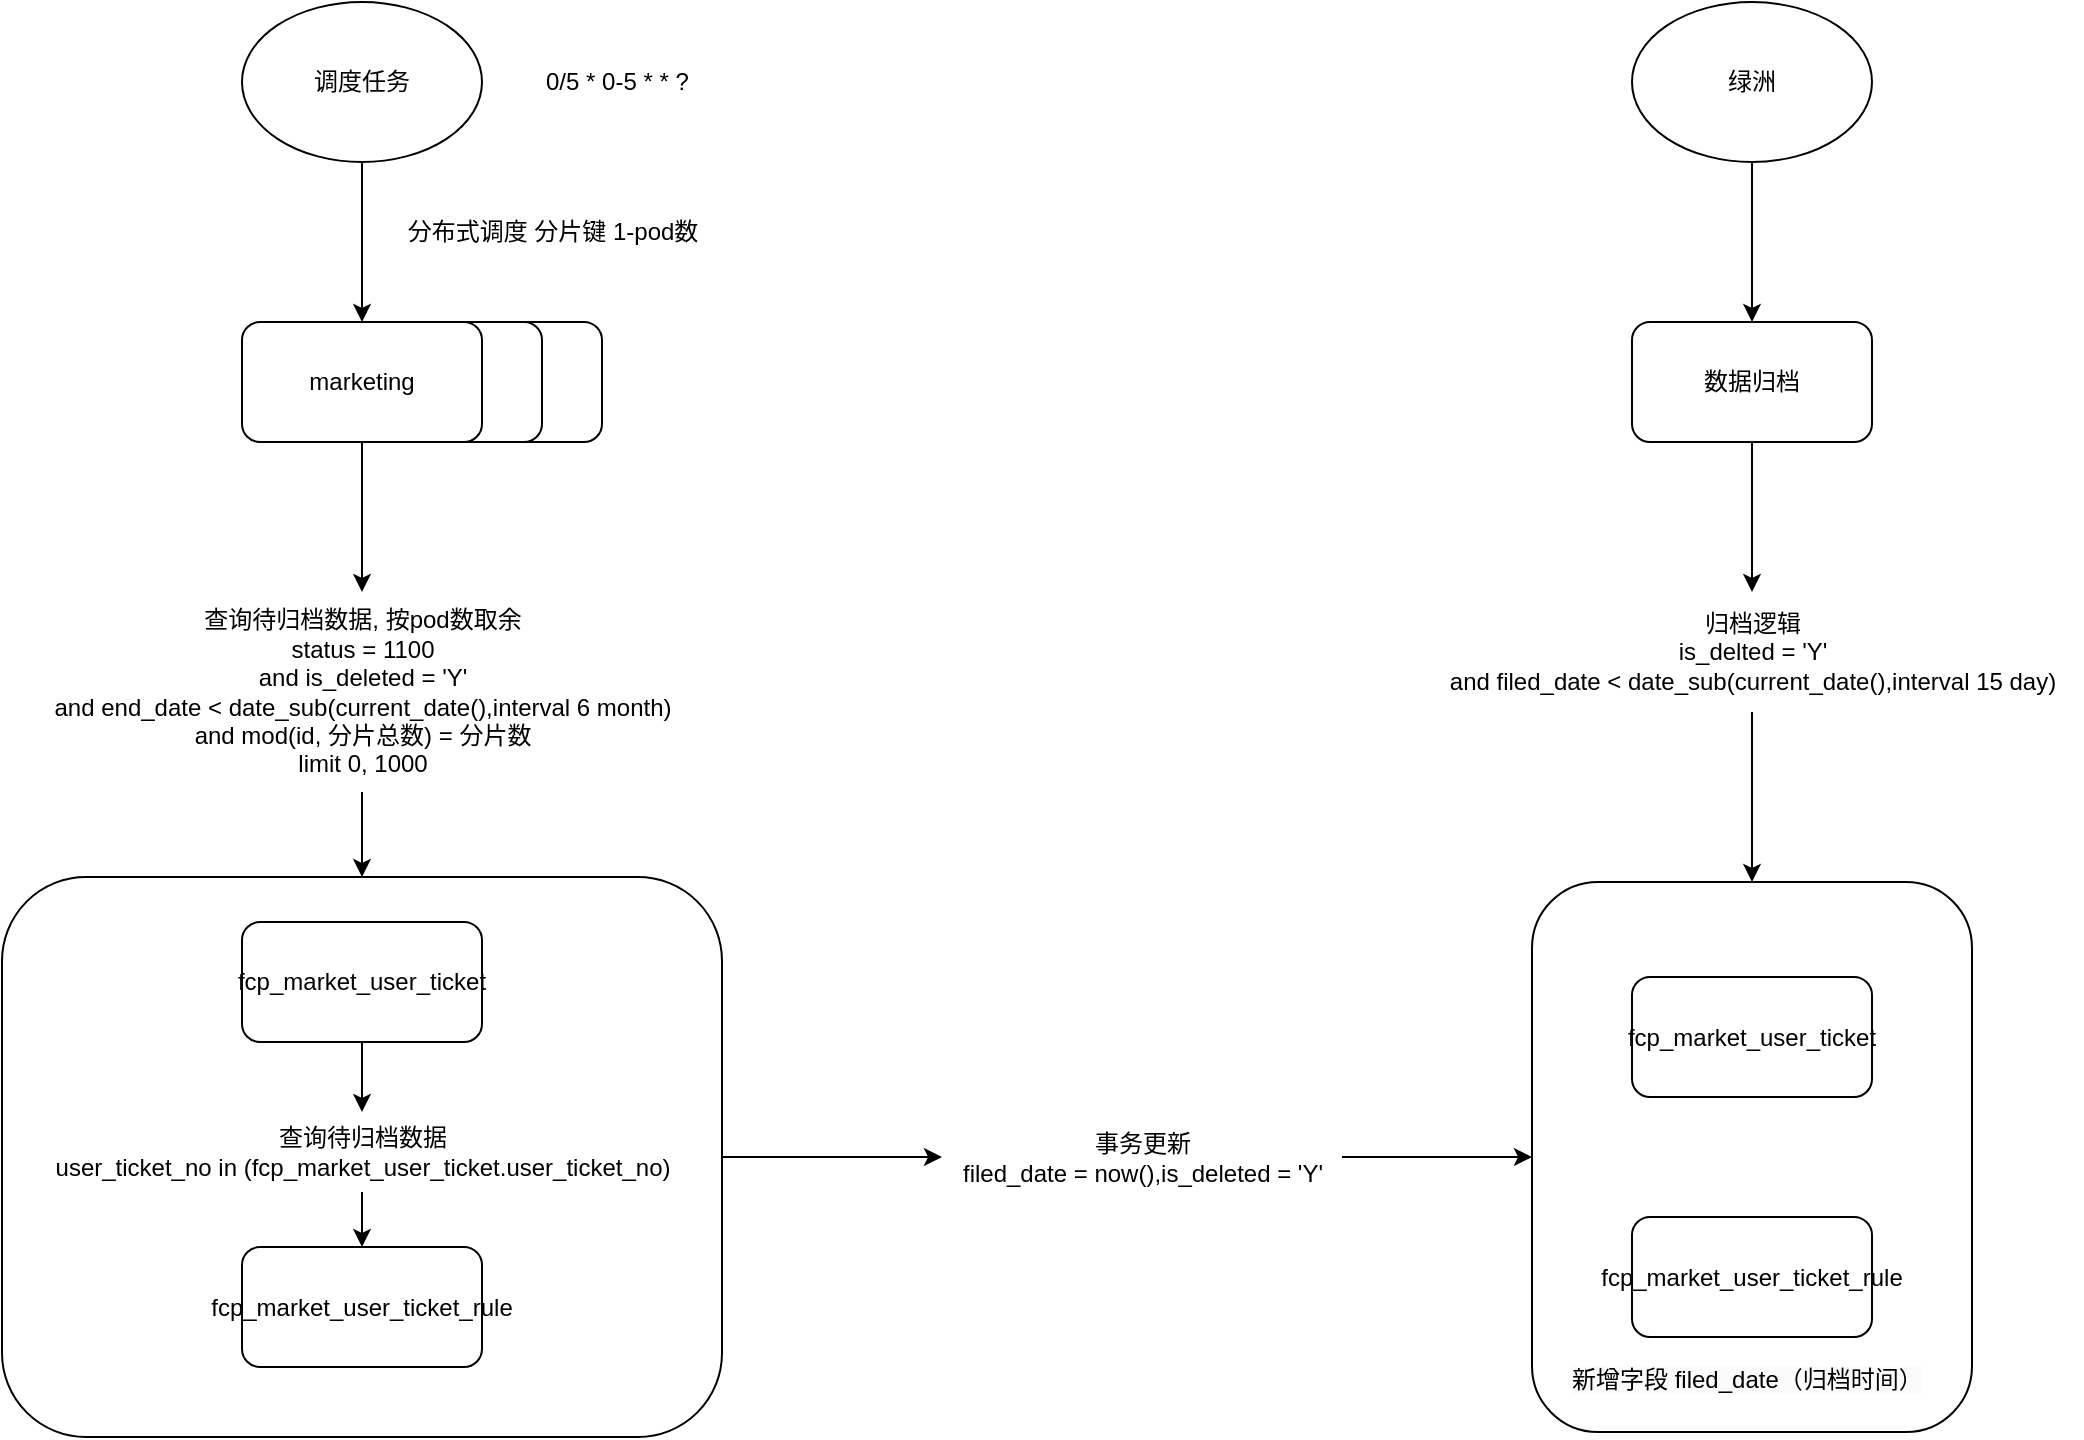 <mxfile version="21.5.2" type="github">
  <diagram name="第 1 页" id="BgB41KbXPWBUYuILRypq">
    <mxGraphModel dx="1500" dy="881" grid="1" gridSize="10" guides="1" tooltips="1" connect="1" arrows="1" fold="1" page="1" pageScale="1" pageWidth="827" pageHeight="1169" math="0" shadow="0">
      <root>
        <mxCell id="0" />
        <mxCell id="1" parent="0" />
        <mxCell id="Z9cA2mcmnBBQhKiNpKsd-2" value="" style="rounded=1;whiteSpace=wrap;html=1;" vertex="1" parent="1">
          <mxGeometry x="370" y="230" width="120" height="60" as="geometry" />
        </mxCell>
        <mxCell id="Z9cA2mcmnBBQhKiNpKsd-1" value="" style="rounded=1;whiteSpace=wrap;html=1;" vertex="1" parent="1">
          <mxGeometry x="340" y="230" width="120" height="60" as="geometry" />
        </mxCell>
        <mxCell id="fTWWRAs0TYhyk4xOGI72-39" value="" style="rounded=1;whiteSpace=wrap;html=1;" parent="1" vertex="1">
          <mxGeometry x="190" y="507.5" width="360" height="280" as="geometry" />
        </mxCell>
        <mxCell id="fTWWRAs0TYhyk4xOGI72-27" value="" style="rounded=1;whiteSpace=wrap;html=1;" parent="1" vertex="1">
          <mxGeometry x="955" y="510" width="220" height="275" as="geometry" />
        </mxCell>
        <mxCell id="fTWWRAs0TYhyk4xOGI72-32" style="edgeStyle=orthogonalEdgeStyle;rounded=0;orthogonalLoop=1;jettySize=auto;html=1;entryX=0;entryY=0.5;entryDx=0;entryDy=0;exitX=1;exitY=0.5;exitDx=0;exitDy=0;" parent="1" source="fTWWRAs0TYhyk4xOGI72-29" target="fTWWRAs0TYhyk4xOGI72-27" edge="1">
          <mxGeometry relative="1" as="geometry">
            <mxPoint x="814" y="460" as="sourcePoint" />
          </mxGeometry>
        </mxCell>
        <mxCell id="fTWWRAs0TYhyk4xOGI72-7" style="edgeStyle=orthogonalEdgeStyle;rounded=0;orthogonalLoop=1;jettySize=auto;html=1;entryX=0.5;entryY=0;entryDx=0;entryDy=0;" parent="1" source="fTWWRAs0TYhyk4xOGI72-1" target="fTWWRAs0TYhyk4xOGI72-6" edge="1">
          <mxGeometry relative="1" as="geometry" />
        </mxCell>
        <mxCell id="fTWWRAs0TYhyk4xOGI72-1" value="调度任务" style="ellipse;whiteSpace=wrap;html=1;" parent="1" vertex="1">
          <mxGeometry x="310" y="70" width="120" height="80" as="geometry" />
        </mxCell>
        <mxCell id="fTWWRAs0TYhyk4xOGI72-9" style="edgeStyle=orthogonalEdgeStyle;rounded=0;orthogonalLoop=1;jettySize=auto;html=1;entryX=0.5;entryY=0;entryDx=0;entryDy=0;" parent="1" source="fTWWRAs0TYhyk4xOGI72-12" target="fTWWRAs0TYhyk4xOGI72-39" edge="1">
          <mxGeometry relative="1" as="geometry">
            <mxPoint x="370" y="530" as="targetPoint" />
          </mxGeometry>
        </mxCell>
        <mxCell id="fTWWRAs0TYhyk4xOGI72-6" value="marketing" style="rounded=1;whiteSpace=wrap;html=1;" parent="1" vertex="1">
          <mxGeometry x="310" y="230" width="120" height="60" as="geometry" />
        </mxCell>
        <mxCell id="fTWWRAs0TYhyk4xOGI72-37" style="edgeStyle=orthogonalEdgeStyle;rounded=0;orthogonalLoop=1;jettySize=auto;html=1;entryX=0.5;entryY=0;entryDx=0;entryDy=0;" parent="1" source="fTWWRAs0TYhyk4xOGI72-15" target="fTWWRAs0TYhyk4xOGI72-10" edge="1">
          <mxGeometry relative="1" as="geometry" />
        </mxCell>
        <mxCell id="fTWWRAs0TYhyk4xOGI72-8" value="fcp_market_user_ticket" style="rounded=1;whiteSpace=wrap;html=1;" parent="1" vertex="1">
          <mxGeometry x="310" y="530" width="120" height="60" as="geometry" />
        </mxCell>
        <mxCell id="fTWWRAs0TYhyk4xOGI72-10" value="fcp_market_user_ticket_rule" style="rounded=1;whiteSpace=wrap;html=1;" parent="1" vertex="1">
          <mxGeometry x="310" y="692.5" width="120" height="60" as="geometry" />
        </mxCell>
        <mxCell id="fTWWRAs0TYhyk4xOGI72-21" value="fcp_market_user_ticket" style="rounded=1;whiteSpace=wrap;html=1;" parent="1" vertex="1">
          <mxGeometry x="1005" y="557.5" width="120" height="60" as="geometry" />
        </mxCell>
        <mxCell id="fTWWRAs0TYhyk4xOGI72-22" value="fcp_market_user_ticket_rule" style="rounded=1;whiteSpace=wrap;html=1;" parent="1" vertex="1">
          <mxGeometry x="1005" y="677.5" width="120" height="60" as="geometry" />
        </mxCell>
        <mxCell id="fTWWRAs0TYhyk4xOGI72-36" style="edgeStyle=orthogonalEdgeStyle;rounded=0;orthogonalLoop=1;jettySize=auto;html=1;entryX=0.5;entryY=0;entryDx=0;entryDy=0;" parent="1" source="fTWWRAs0TYhyk4xOGI72-33" target="fTWWRAs0TYhyk4xOGI72-34" edge="1">
          <mxGeometry relative="1" as="geometry" />
        </mxCell>
        <mxCell id="fTWWRAs0TYhyk4xOGI72-33" value="绿洲" style="ellipse;whiteSpace=wrap;html=1;" parent="1" vertex="1">
          <mxGeometry x="1005" y="70" width="120" height="80" as="geometry" />
        </mxCell>
        <mxCell id="fTWWRAs0TYhyk4xOGI72-35" style="edgeStyle=orthogonalEdgeStyle;rounded=0;orthogonalLoop=1;jettySize=auto;html=1;entryX=0.5;entryY=0;entryDx=0;entryDy=0;" parent="1" source="fTWWRAs0TYhyk4xOGI72-40" target="fTWWRAs0TYhyk4xOGI72-27" edge="1">
          <mxGeometry relative="1" as="geometry" />
        </mxCell>
        <mxCell id="fTWWRAs0TYhyk4xOGI72-34" value="数据归档" style="rounded=1;whiteSpace=wrap;html=1;" parent="1" vertex="1">
          <mxGeometry x="1005" y="230" width="120" height="60" as="geometry" />
        </mxCell>
        <mxCell id="fTWWRAs0TYhyk4xOGI72-44" value="" style="edgeStyle=orthogonalEdgeStyle;rounded=0;orthogonalLoop=1;jettySize=auto;html=1;entryX=0;entryY=0.5;entryDx=0;entryDy=0;exitX=1;exitY=0.5;exitDx=0;exitDy=0;" parent="1" source="fTWWRAs0TYhyk4xOGI72-39" target="fTWWRAs0TYhyk4xOGI72-29" edge="1">
          <mxGeometry relative="1" as="geometry">
            <mxPoint x="800" y="648" as="sourcePoint" />
            <mxPoint x="1100" y="648" as="targetPoint" />
          </mxGeometry>
        </mxCell>
        <mxCell id="fTWWRAs0TYhyk4xOGI72-29" value="事务更新&lt;br&gt;filed_date = now(),is_deleted = &#39;Y&#39;" style="text;html=1;align=center;verticalAlign=middle;resizable=0;points=[];autosize=1;strokeColor=none;fillColor=none;" parent="1" vertex="1">
          <mxGeometry x="660" y="627.5" width="200" height="40" as="geometry" />
        </mxCell>
        <mxCell id="fTWWRAs0TYhyk4xOGI72-46" value="" style="edgeStyle=orthogonalEdgeStyle;rounded=0;orthogonalLoop=1;jettySize=auto;html=1;entryX=0.5;entryY=0;entryDx=0;entryDy=0;" parent="1" source="fTWWRAs0TYhyk4xOGI72-34" target="fTWWRAs0TYhyk4xOGI72-40" edge="1">
          <mxGeometry relative="1" as="geometry">
            <mxPoint x="1065" y="260" as="sourcePoint" />
            <mxPoint x="1065" y="510" as="targetPoint" />
          </mxGeometry>
        </mxCell>
        <mxCell id="fTWWRAs0TYhyk4xOGI72-40" value="归档逻辑&lt;br&gt;is_delted = &#39;Y&#39;&lt;br&gt;and filed_date&amp;nbsp;&amp;lt; date_sub(current_date(),interval 15 day)" style="text;html=1;align=center;verticalAlign=middle;resizable=0;points=[];autosize=1;strokeColor=none;fillColor=none;" parent="1" vertex="1">
          <mxGeometry x="900" y="365" width="330" height="60" as="geometry" />
        </mxCell>
        <mxCell id="fTWWRAs0TYhyk4xOGI72-48" value="" style="edgeStyle=orthogonalEdgeStyle;rounded=0;orthogonalLoop=1;jettySize=auto;html=1;" parent="1" source="fTWWRAs0TYhyk4xOGI72-6" target="fTWWRAs0TYhyk4xOGI72-12" edge="1">
          <mxGeometry relative="1" as="geometry">
            <mxPoint x="370" y="260" as="sourcePoint" />
            <mxPoint x="370" y="531" as="targetPoint" />
          </mxGeometry>
        </mxCell>
        <mxCell id="fTWWRAs0TYhyk4xOGI72-12" value="&lt;font style=&quot;font-size: 12px;&quot;&gt;查询待归档数据, 按pod数取余&lt;br&gt;status = 1100&lt;br&gt;and is_deleted = &#39;Y&#39;&lt;br style=&quot;border-color: var(--border-color); font-family: Arial, sans-serif; text-align: start;&quot;&gt;&lt;span style=&quot;font-family: Arial, sans-serif; text-align: start;&quot;&gt;and end_date &amp;lt; date_sub(current_date(),&lt;/span&gt;interval 6 month)&lt;br&gt;and mod(id, 分片总数) = 分片数&lt;br&gt;limit 0, 1000&lt;span style=&quot;font-family: Arial, sans-serif; text-align: start;&quot;&gt;&lt;br&gt;&lt;/span&gt;&lt;/font&gt;" style="text;html=1;align=center;verticalAlign=middle;resizable=0;points=[];autosize=1;strokeColor=none;fillColor=none;" parent="1" vertex="1">
          <mxGeometry x="205" y="365" width="330" height="100" as="geometry" />
        </mxCell>
        <mxCell id="fTWWRAs0TYhyk4xOGI72-49" value="0/5 * 0-5 * * ?" style="text;html=1;align=left;verticalAlign=middle;resizable=0;points=[];autosize=1;strokeColor=none;fillColor=none;" parent="1" vertex="1">
          <mxGeometry x="460" y="95" width="90" height="30" as="geometry" />
        </mxCell>
        <mxCell id="fTWWRAs0TYhyk4xOGI72-50" value="&lt;span style=&quot;color: rgb(0, 0, 0); font-family: Helvetica; font-size: 12px; font-style: normal; font-variant-ligatures: normal; font-variant-caps: normal; font-weight: 400; letter-spacing: normal; orphans: 2; text-align: center; text-indent: 0px; text-transform: none; widows: 2; word-spacing: 0px; -webkit-text-stroke-width: 0px; background-color: rgb(251, 251, 251); text-decoration-thickness: initial; text-decoration-style: initial; text-decoration-color: initial; float: none; display: inline !important;&quot;&gt;新增字段 filed_date（归档时间）&lt;/span&gt;" style="text;whiteSpace=wrap;html=1;" parent="1" vertex="1">
          <mxGeometry x="972.5" y="745" width="185" height="40" as="geometry" />
        </mxCell>
        <mxCell id="Z9cA2mcmnBBQhKiNpKsd-3" value="分布式调度 分片键 1-pod数" style="text;html=1;align=center;verticalAlign=middle;resizable=0;points=[];autosize=1;strokeColor=none;fillColor=none;" vertex="1" parent="1">
          <mxGeometry x="380" y="170" width="170" height="30" as="geometry" />
        </mxCell>
        <mxCell id="Z9cA2mcmnBBQhKiNpKsd-6" value="" style="edgeStyle=orthogonalEdgeStyle;rounded=0;orthogonalLoop=1;jettySize=auto;html=1;entryX=0.5;entryY=0;entryDx=0;entryDy=0;" edge="1" parent="1" source="fTWWRAs0TYhyk4xOGI72-8" target="fTWWRAs0TYhyk4xOGI72-15">
          <mxGeometry relative="1" as="geometry">
            <mxPoint x="370" y="613" as="sourcePoint" />
            <mxPoint x="370" y="678" as="targetPoint" />
          </mxGeometry>
        </mxCell>
        <mxCell id="fTWWRAs0TYhyk4xOGI72-15" value="查询待归档数据&lt;br&gt;user_ticket_no in (fcp_market_user_ticket.user_ticket_no)" style="text;html=1;align=center;verticalAlign=middle;resizable=0;points=[];autosize=1;strokeColor=none;fillColor=none;" parent="1" vertex="1">
          <mxGeometry x="205" y="625" width="330" height="40" as="geometry" />
        </mxCell>
      </root>
    </mxGraphModel>
  </diagram>
</mxfile>
